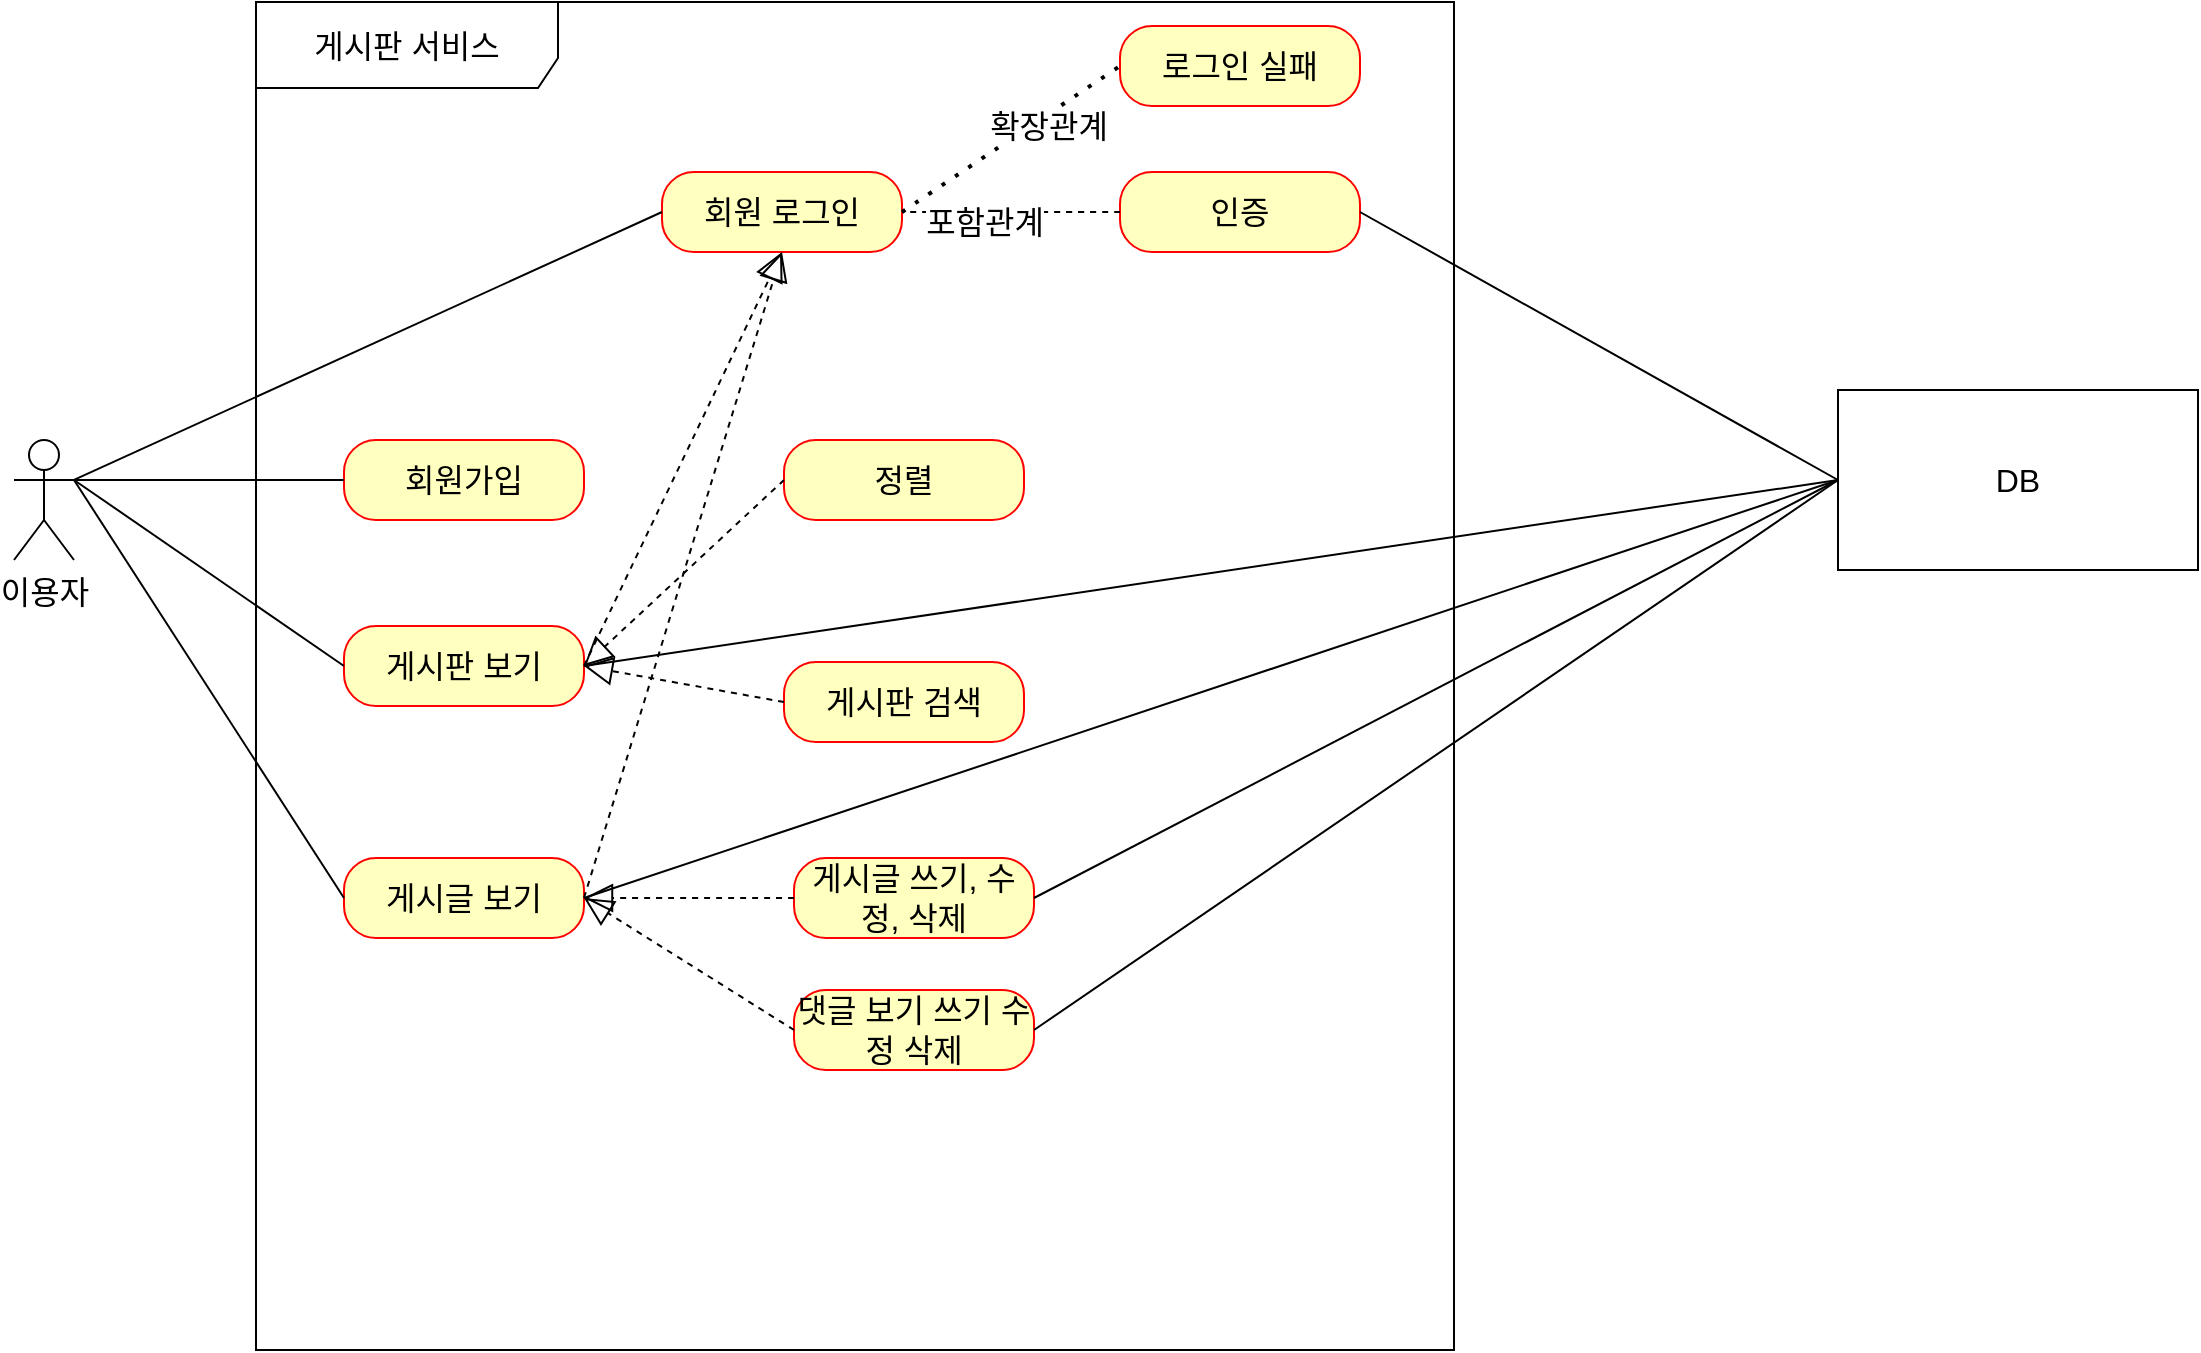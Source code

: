 <mxfile version="21.3.2" type="github">
  <diagram name="페이지-1" id="Doy3KeCVoG3qBeYkJOCb">
    <mxGraphModel dx="2309" dy="1547" grid="0" gridSize="10" guides="1" tooltips="1" connect="1" arrows="1" fold="1" page="0" pageScale="1" pageWidth="827" pageHeight="1169" math="0" shadow="0">
      <root>
        <mxCell id="0" />
        <mxCell id="1" parent="0" />
        <mxCell id="EqXnaSQsk33iXSHI2UYs-1" value="이용자&lt;br&gt;" style="shape=umlActor;verticalLabelPosition=bottom;verticalAlign=top;html=1;outlineConnect=0;fontSize=16;" vertex="1" parent="1">
          <mxGeometry x="-367" y="66" width="30" height="60" as="geometry" />
        </mxCell>
        <mxCell id="EqXnaSQsk33iXSHI2UYs-3" value="게시판 서비스" style="shape=umlFrame;whiteSpace=wrap;html=1;pointerEvents=0;fontSize=16;width=151;height=43;" vertex="1" parent="1">
          <mxGeometry x="-246" y="-153" width="599" height="674" as="geometry" />
        </mxCell>
        <mxCell id="EqXnaSQsk33iXSHI2UYs-4" value="회원가입" style="rounded=1;whiteSpace=wrap;html=1;arcSize=40;fontColor=#000000;fillColor=#ffffc0;strokeColor=#ff0000;fontSize=16;" vertex="1" parent="1">
          <mxGeometry x="-202" y="66" width="120" height="40" as="geometry" />
        </mxCell>
        <mxCell id="EqXnaSQsk33iXSHI2UYs-6" value="회원 로그인" style="rounded=1;whiteSpace=wrap;html=1;arcSize=40;fontColor=#000000;fillColor=#ffffc0;strokeColor=#ff0000;fontSize=16;" vertex="1" parent="1">
          <mxGeometry x="-43" y="-68" width="120" height="40" as="geometry" />
        </mxCell>
        <mxCell id="EqXnaSQsk33iXSHI2UYs-7" value="게시판 보기" style="rounded=1;whiteSpace=wrap;html=1;arcSize=40;fontColor=#000000;fillColor=#ffffc0;strokeColor=#ff0000;fontSize=16;" vertex="1" parent="1">
          <mxGeometry x="-202" y="159" width="120" height="40" as="geometry" />
        </mxCell>
        <mxCell id="EqXnaSQsk33iXSHI2UYs-8" value="게시글 보기" style="rounded=1;whiteSpace=wrap;html=1;arcSize=40;fontColor=#000000;fillColor=#ffffc0;strokeColor=#ff0000;fontSize=16;" vertex="1" parent="1">
          <mxGeometry x="-202" y="275" width="120" height="40" as="geometry" />
        </mxCell>
        <mxCell id="EqXnaSQsk33iXSHI2UYs-10" value="인증" style="rounded=1;whiteSpace=wrap;html=1;arcSize=40;fontColor=#000000;fillColor=#ffffc0;strokeColor=#ff0000;fontSize=16;" vertex="1" parent="1">
          <mxGeometry x="186" y="-68" width="120" height="40" as="geometry" />
        </mxCell>
        <mxCell id="EqXnaSQsk33iXSHI2UYs-11" value="로그인 실패" style="rounded=1;whiteSpace=wrap;html=1;arcSize=40;fontColor=#000000;fillColor=#ffffc0;strokeColor=#ff0000;fontSize=16;" vertex="1" parent="1">
          <mxGeometry x="186" y="-141" width="120" height="40" as="geometry" />
        </mxCell>
        <mxCell id="EqXnaSQsk33iXSHI2UYs-12" value="정렬" style="rounded=1;whiteSpace=wrap;html=1;arcSize=40;fontColor=#000000;fillColor=#ffffc0;strokeColor=#ff0000;fontSize=16;" vertex="1" parent="1">
          <mxGeometry x="18" y="66" width="120" height="40" as="geometry" />
        </mxCell>
        <mxCell id="EqXnaSQsk33iXSHI2UYs-13" value="게시판 검색" style="rounded=1;whiteSpace=wrap;html=1;arcSize=40;fontColor=#000000;fillColor=#ffffc0;strokeColor=#ff0000;fontSize=16;" vertex="1" parent="1">
          <mxGeometry x="18" y="177" width="120" height="40" as="geometry" />
        </mxCell>
        <mxCell id="EqXnaSQsk33iXSHI2UYs-14" value="게시글 쓰기, 수정, 삭제" style="rounded=1;whiteSpace=wrap;html=1;arcSize=40;fontColor=#000000;fillColor=#ffffc0;strokeColor=#ff0000;fontSize=16;" vertex="1" parent="1">
          <mxGeometry x="23" y="275" width="120" height="40" as="geometry" />
        </mxCell>
        <mxCell id="EqXnaSQsk33iXSHI2UYs-15" value="댓글 보기 쓰기 수정 삭제" style="rounded=1;whiteSpace=wrap;html=1;arcSize=40;fontColor=#000000;fillColor=#ffffc0;strokeColor=#ff0000;fontSize=16;" vertex="1" parent="1">
          <mxGeometry x="23" y="341" width="120" height="40" as="geometry" />
        </mxCell>
        <mxCell id="EqXnaSQsk33iXSHI2UYs-23" value="" style="endArrow=none;html=1;rounded=0;fontSize=12;startSize=8;endSize=8;curved=1;exitX=1;exitY=0.333;exitDx=0;exitDy=0;exitPerimeter=0;entryX=0;entryY=0.5;entryDx=0;entryDy=0;" edge="1" parent="1" source="EqXnaSQsk33iXSHI2UYs-1" target="EqXnaSQsk33iXSHI2UYs-4">
          <mxGeometry width="50" height="50" relative="1" as="geometry">
            <mxPoint x="55" y="195" as="sourcePoint" />
            <mxPoint x="105" y="145" as="targetPoint" />
          </mxGeometry>
        </mxCell>
        <mxCell id="EqXnaSQsk33iXSHI2UYs-24" value="" style="endArrow=none;html=1;rounded=0;fontSize=12;startSize=8;endSize=8;curved=1;exitX=1;exitY=0.333;exitDx=0;exitDy=0;exitPerimeter=0;entryX=0;entryY=0.5;entryDx=0;entryDy=0;" edge="1" parent="1" source="EqXnaSQsk33iXSHI2UYs-1" target="EqXnaSQsk33iXSHI2UYs-7">
          <mxGeometry width="50" height="50" relative="1" as="geometry">
            <mxPoint x="-255" y="189" as="sourcePoint" />
            <mxPoint x="-205" y="139" as="targetPoint" />
          </mxGeometry>
        </mxCell>
        <mxCell id="EqXnaSQsk33iXSHI2UYs-25" value="" style="endArrow=none;html=1;rounded=0;fontSize=12;startSize=8;endSize=8;curved=1;entryX=1;entryY=0.333;entryDx=0;entryDy=0;entryPerimeter=0;exitX=0;exitY=0.5;exitDx=0;exitDy=0;" edge="1" parent="1" source="EqXnaSQsk33iXSHI2UYs-6" target="EqXnaSQsk33iXSHI2UYs-1">
          <mxGeometry width="50" height="50" relative="1" as="geometry">
            <mxPoint x="-255" y="189" as="sourcePoint" />
            <mxPoint x="-205" y="139" as="targetPoint" />
          </mxGeometry>
        </mxCell>
        <mxCell id="EqXnaSQsk33iXSHI2UYs-26" value="" style="endArrow=none;html=1;rounded=0;fontSize=12;startSize=8;endSize=8;curved=1;exitX=1;exitY=0.333;exitDx=0;exitDy=0;exitPerimeter=0;entryX=0;entryY=0.5;entryDx=0;entryDy=0;" edge="1" parent="1" source="EqXnaSQsk33iXSHI2UYs-1" target="EqXnaSQsk33iXSHI2UYs-8">
          <mxGeometry width="50" height="50" relative="1" as="geometry">
            <mxPoint x="-88" y="189" as="sourcePoint" />
            <mxPoint x="-38" y="139" as="targetPoint" />
          </mxGeometry>
        </mxCell>
        <mxCell id="EqXnaSQsk33iXSHI2UYs-29" value="" style="endArrow=none;dashed=1;html=1;rounded=0;fontSize=12;startSize=8;endSize=8;curved=1;entryX=1;entryY=0.5;entryDx=0;entryDy=0;exitX=0;exitY=0.5;exitDx=0;exitDy=0;" edge="1" parent="1" source="EqXnaSQsk33iXSHI2UYs-10" target="EqXnaSQsk33iXSHI2UYs-6">
          <mxGeometry width="50" height="50" relative="1" as="geometry">
            <mxPoint x="228" y="177" as="sourcePoint" />
            <mxPoint x="278" y="127" as="targetPoint" />
            <Array as="points">
              <mxPoint x="186" y="-48" />
            </Array>
          </mxGeometry>
        </mxCell>
        <mxCell id="EqXnaSQsk33iXSHI2UYs-30" value="포함관계" style="edgeLabel;html=1;align=center;verticalAlign=middle;resizable=0;points=[];fontSize=16;" vertex="1" connectable="0" parent="EqXnaSQsk33iXSHI2UYs-29">
          <mxGeometry x="-0.507" y="5" relative="1" as="geometry">
            <mxPoint x="-41" as="offset" />
          </mxGeometry>
        </mxCell>
        <mxCell id="EqXnaSQsk33iXSHI2UYs-32" value="" style="endArrow=none;dashed=1;html=1;dashPattern=1 3;strokeWidth=2;rounded=0;fontSize=12;curved=1;exitX=1;exitY=0.5;exitDx=0;exitDy=0;entryX=0;entryY=0.5;entryDx=0;entryDy=0;" edge="1" parent="1" source="EqXnaSQsk33iXSHI2UYs-6" target="EqXnaSQsk33iXSHI2UYs-11">
          <mxGeometry width="50" height="50" relative="1" as="geometry">
            <mxPoint x="163" y="176" as="sourcePoint" />
            <mxPoint x="213" y="126" as="targetPoint" />
          </mxGeometry>
        </mxCell>
        <mxCell id="EqXnaSQsk33iXSHI2UYs-33" value="확장관계" style="edgeLabel;html=1;align=center;verticalAlign=middle;resizable=0;points=[];fontSize=16;" vertex="1" connectable="0" parent="EqXnaSQsk33iXSHI2UYs-32">
          <mxGeometry x="0.292" y="-4" relative="1" as="geometry">
            <mxPoint as="offset" />
          </mxGeometry>
        </mxCell>
        <mxCell id="EqXnaSQsk33iXSHI2UYs-35" value="" style="endArrow=block;dashed=1;endFill=0;endSize=12;html=1;rounded=0;fontSize=12;curved=1;exitX=1;exitY=0.5;exitDx=0;exitDy=0;entryX=0.5;entryY=1;entryDx=0;entryDy=0;" edge="1" parent="1" source="EqXnaSQsk33iXSHI2UYs-8" target="EqXnaSQsk33iXSHI2UYs-6">
          <mxGeometry width="160" relative="1" as="geometry">
            <mxPoint x="-330" y="162" as="sourcePoint" />
            <mxPoint x="-170" y="162" as="targetPoint" />
          </mxGeometry>
        </mxCell>
        <mxCell id="EqXnaSQsk33iXSHI2UYs-36" value="" style="endArrow=block;dashed=1;endFill=0;endSize=12;html=1;rounded=0;fontSize=12;curved=1;entryX=0.5;entryY=1;entryDx=0;entryDy=0;exitX=1;exitY=0.5;exitDx=0;exitDy=0;" edge="1" parent="1" source="EqXnaSQsk33iXSHI2UYs-7" target="EqXnaSQsk33iXSHI2UYs-6">
          <mxGeometry width="160" relative="1" as="geometry">
            <mxPoint x="77" y="167" as="sourcePoint" />
            <mxPoint x="-11" y="150" as="targetPoint" />
          </mxGeometry>
        </mxCell>
        <mxCell id="EqXnaSQsk33iXSHI2UYs-37" value="" style="endArrow=block;dashed=1;endFill=0;endSize=12;html=1;rounded=0;fontSize=12;curved=1;exitX=0;exitY=0.5;exitDx=0;exitDy=0;entryX=1;entryY=0.5;entryDx=0;entryDy=0;" edge="1" parent="1" source="EqXnaSQsk33iXSHI2UYs-12" target="EqXnaSQsk33iXSHI2UYs-7">
          <mxGeometry width="160" relative="1" as="geometry">
            <mxPoint x="-97" y="162" as="sourcePoint" />
            <mxPoint x="63" y="162" as="targetPoint" />
          </mxGeometry>
        </mxCell>
        <mxCell id="EqXnaSQsk33iXSHI2UYs-38" value="" style="endArrow=block;dashed=1;endFill=0;endSize=12;html=1;rounded=0;fontSize=12;curved=1;exitX=0;exitY=0.5;exitDx=0;exitDy=0;entryX=1;entryY=0.5;entryDx=0;entryDy=0;" edge="1" parent="1" source="EqXnaSQsk33iXSHI2UYs-13" target="EqXnaSQsk33iXSHI2UYs-7">
          <mxGeometry width="160" relative="1" as="geometry">
            <mxPoint x="-97" y="162" as="sourcePoint" />
            <mxPoint x="63" y="162" as="targetPoint" />
          </mxGeometry>
        </mxCell>
        <mxCell id="EqXnaSQsk33iXSHI2UYs-40" value="" style="endArrow=block;dashed=1;endFill=0;endSize=12;html=1;rounded=0;fontSize=12;curved=1;entryX=1;entryY=0.5;entryDx=0;entryDy=0;exitX=0;exitY=0.5;exitDx=0;exitDy=0;" edge="1" parent="1" source="EqXnaSQsk33iXSHI2UYs-14" target="EqXnaSQsk33iXSHI2UYs-8">
          <mxGeometry width="160" relative="1" as="geometry">
            <mxPoint x="-97" y="162" as="sourcePoint" />
            <mxPoint x="63" y="162" as="targetPoint" />
          </mxGeometry>
        </mxCell>
        <mxCell id="EqXnaSQsk33iXSHI2UYs-41" style="edgeStyle=none;curved=1;rounded=0;orthogonalLoop=1;jettySize=auto;html=1;exitX=0.5;exitY=1;exitDx=0;exitDy=0;fontSize=12;startSize=8;endSize=8;" edge="1" parent="1" source="EqXnaSQsk33iXSHI2UYs-15" target="EqXnaSQsk33iXSHI2UYs-15">
          <mxGeometry relative="1" as="geometry" />
        </mxCell>
        <mxCell id="EqXnaSQsk33iXSHI2UYs-42" value="" style="endArrow=block;dashed=1;endFill=0;endSize=12;html=1;rounded=0;fontSize=12;curved=1;exitX=0;exitY=0.5;exitDx=0;exitDy=0;entryX=1;entryY=0.5;entryDx=0;entryDy=0;" edge="1" parent="1" source="EqXnaSQsk33iXSHI2UYs-15" target="EqXnaSQsk33iXSHI2UYs-8">
          <mxGeometry width="160" relative="1" as="geometry">
            <mxPoint x="-97" y="162" as="sourcePoint" />
            <mxPoint x="63" y="162" as="targetPoint" />
          </mxGeometry>
        </mxCell>
        <mxCell id="EqXnaSQsk33iXSHI2UYs-43" value="DB" style="html=1;dropTarget=0;whiteSpace=wrap;fontSize=16;" vertex="1" parent="1">
          <mxGeometry x="545" y="41" width="180" height="90" as="geometry" />
        </mxCell>
        <mxCell id="EqXnaSQsk33iXSHI2UYs-46" value="" style="endArrow=none;html=1;rounded=0;fontSize=12;startSize=8;endSize=8;curved=1;exitX=1;exitY=0.5;exitDx=0;exitDy=0;entryX=0;entryY=0.5;entryDx=0;entryDy=0;" edge="1" parent="1" source="EqXnaSQsk33iXSHI2UYs-10" target="EqXnaSQsk33iXSHI2UYs-43">
          <mxGeometry width="50" height="50" relative="1" as="geometry">
            <mxPoint x="443" y="62" as="sourcePoint" />
            <mxPoint x="493" y="12" as="targetPoint" />
          </mxGeometry>
        </mxCell>
        <mxCell id="EqXnaSQsk33iXSHI2UYs-47" value="" style="endArrow=none;html=1;rounded=0;fontSize=12;startSize=8;endSize=8;curved=1;entryX=1;entryY=0.5;entryDx=0;entryDy=0;exitX=0;exitY=0.5;exitDx=0;exitDy=0;" edge="1" parent="1" source="EqXnaSQsk33iXSHI2UYs-43" target="EqXnaSQsk33iXSHI2UYs-7">
          <mxGeometry width="50" height="50" relative="1" as="geometry">
            <mxPoint x="120" y="62" as="sourcePoint" />
            <mxPoint x="170" y="12" as="targetPoint" />
          </mxGeometry>
        </mxCell>
        <mxCell id="EqXnaSQsk33iXSHI2UYs-48" value="" style="endArrow=none;html=1;rounded=0;fontSize=12;startSize=8;endSize=8;curved=1;exitX=1;exitY=0.5;exitDx=0;exitDy=0;entryX=0;entryY=0.5;entryDx=0;entryDy=0;" edge="1" parent="1" source="EqXnaSQsk33iXSHI2UYs-8" target="EqXnaSQsk33iXSHI2UYs-43">
          <mxGeometry width="50" height="50" relative="1" as="geometry">
            <mxPoint x="197" y="47" as="sourcePoint" />
            <mxPoint x="247" y="-3" as="targetPoint" />
          </mxGeometry>
        </mxCell>
        <mxCell id="EqXnaSQsk33iXSHI2UYs-49" value="" style="endArrow=none;html=1;rounded=0;fontSize=12;startSize=8;endSize=8;curved=1;exitX=1;exitY=0.5;exitDx=0;exitDy=0;entryX=0;entryY=0.5;entryDx=0;entryDy=0;" edge="1" parent="1" source="EqXnaSQsk33iXSHI2UYs-14" target="EqXnaSQsk33iXSHI2UYs-43">
          <mxGeometry width="50" height="50" relative="1" as="geometry">
            <mxPoint x="403" y="62" as="sourcePoint" />
            <mxPoint x="453" y="12" as="targetPoint" />
          </mxGeometry>
        </mxCell>
        <mxCell id="EqXnaSQsk33iXSHI2UYs-50" value="" style="endArrow=none;html=1;rounded=0;fontSize=12;startSize=8;endSize=8;curved=1;exitX=1;exitY=0.5;exitDx=0;exitDy=0;entryX=0;entryY=0.5;entryDx=0;entryDy=0;" edge="1" parent="1" source="EqXnaSQsk33iXSHI2UYs-15" target="EqXnaSQsk33iXSHI2UYs-43">
          <mxGeometry width="50" height="50" relative="1" as="geometry">
            <mxPoint x="403" y="62" as="sourcePoint" />
            <mxPoint x="453" y="12" as="targetPoint" />
          </mxGeometry>
        </mxCell>
      </root>
    </mxGraphModel>
  </diagram>
</mxfile>
